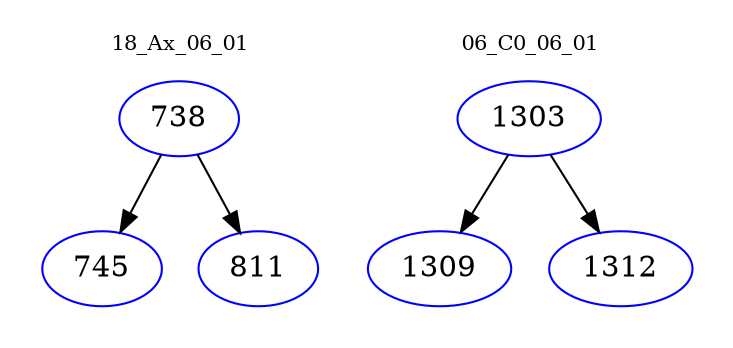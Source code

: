 digraph{
subgraph cluster_0 {
color = white
label = "18_Ax_06_01";
fontsize=10;
T0_738 [label="738", color="blue"]
T0_738 -> T0_745 [color="black"]
T0_745 [label="745", color="blue"]
T0_738 -> T0_811 [color="black"]
T0_811 [label="811", color="blue"]
}
subgraph cluster_1 {
color = white
label = "06_C0_06_01";
fontsize=10;
T1_1303 [label="1303", color="blue"]
T1_1303 -> T1_1309 [color="black"]
T1_1309 [label="1309", color="blue"]
T1_1303 -> T1_1312 [color="black"]
T1_1312 [label="1312", color="blue"]
}
}
